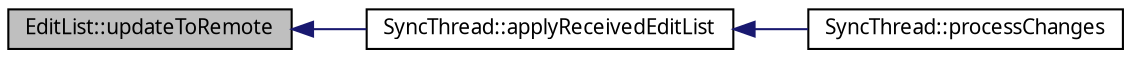 digraph G
{
  edge [fontname="FreeSans.ttf",fontsize="10",labelfontname="FreeSans.ttf",labelfontsize="10"];
  node [fontname="FreeSans.ttf",fontsize="10",shape=record];
  rankdir=LR;
  Node1 [label="EditList::updateToRemote",height=0.2,width=0.4,color="black", fillcolor="grey75", style="filled" fontcolor="black"];
  Node1 -> Node2 [dir=back,color="midnightblue",fontsize="10",style="solid"];
  Node2 [label="SyncThread::applyReceivedEditList",height=0.2,width=0.4,color="black", fillcolor="white", style="filled",URL="$class_sync_thread.html#a15b6e123fe1c76643597836618256619"];
  Node2 -> Node3 [dir=back,color="midnightblue",fontsize="10",style="solid"];
  Node3 [label="SyncThread::processChanges",height=0.2,width=0.4,color="black", fillcolor="white", style="filled",URL="$class_sync_thread.html#a5d627a46f2748963951890020902c81e"];
}
